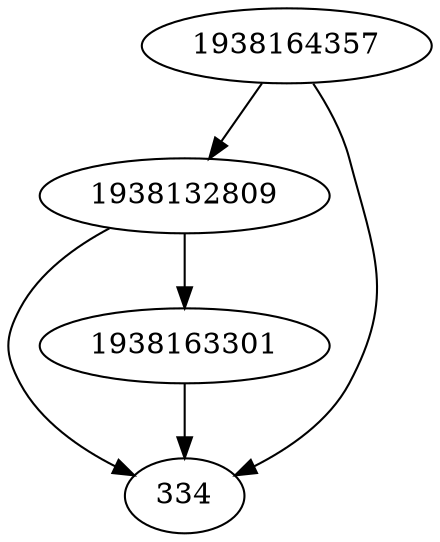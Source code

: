 strict digraph  {
1938132809;
334;
1938163301;
1938164357;
1938132809 -> 334;
1938132809 -> 1938163301;
1938163301 -> 334;
1938164357 -> 334;
1938164357 -> 1938132809;
}
